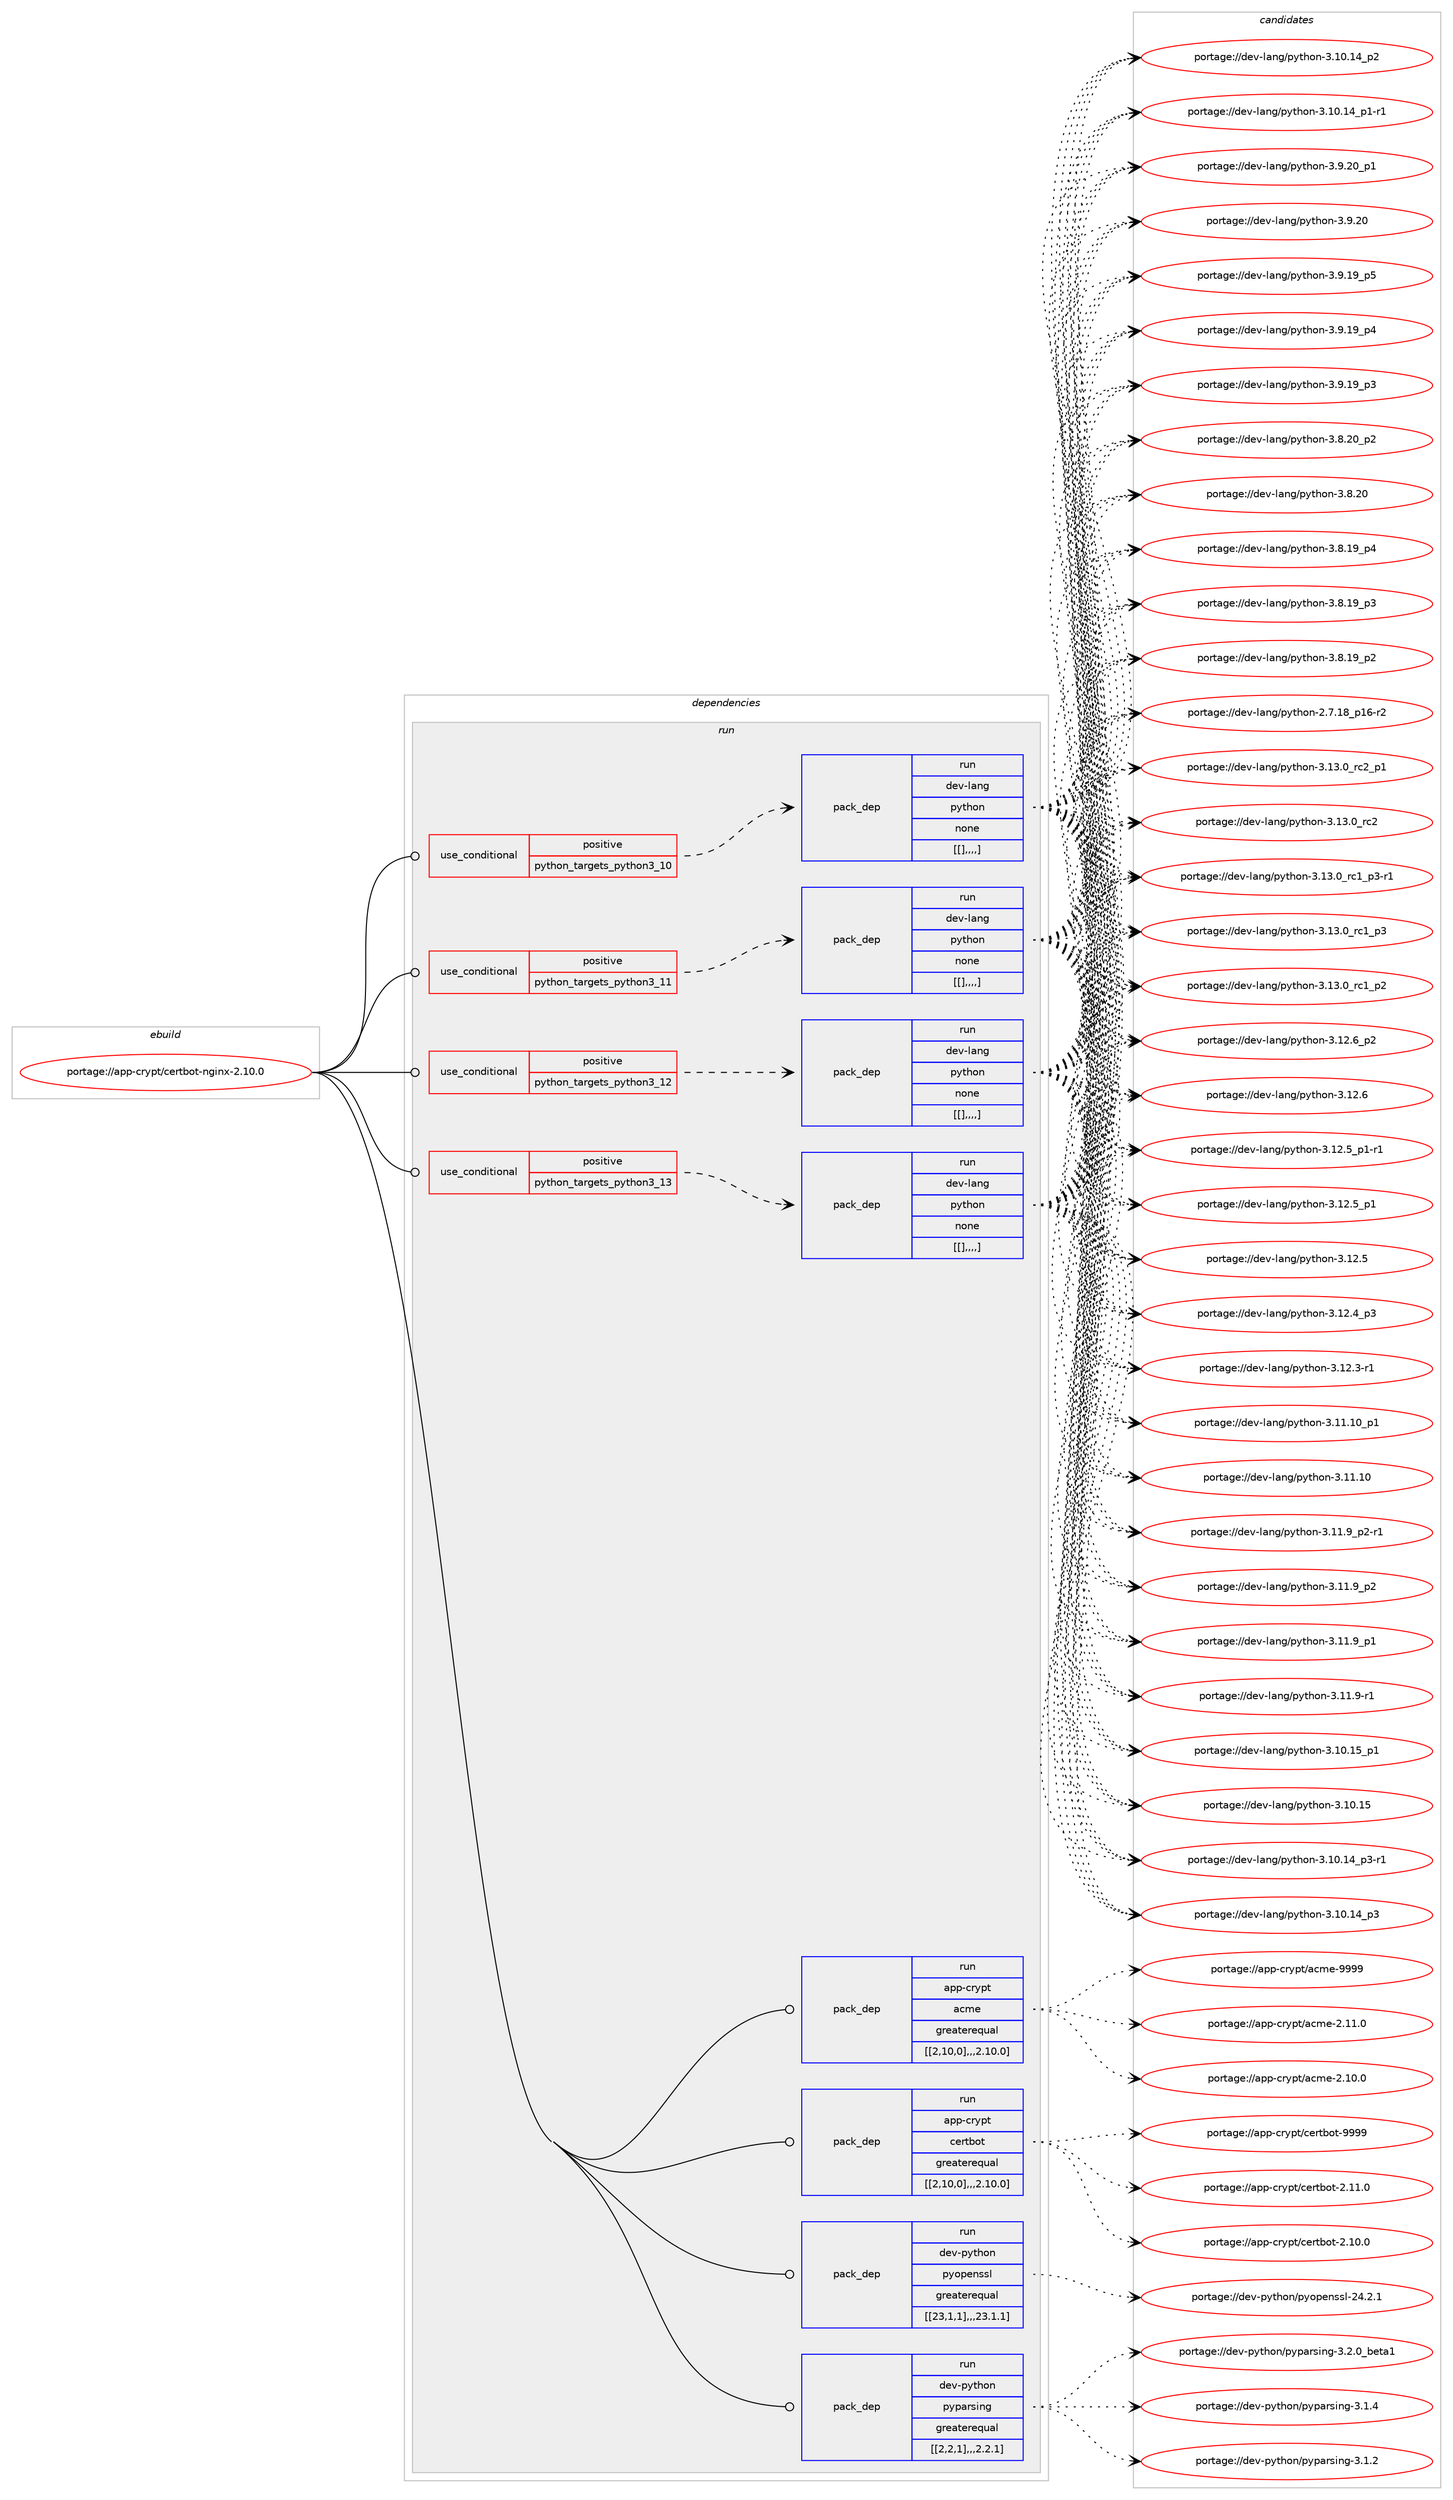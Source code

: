digraph prolog {

# *************
# Graph options
# *************

newrank=true;
concentrate=true;
compound=true;
graph [rankdir=LR,fontname=Helvetica,fontsize=10,ranksep=1.5];#, ranksep=2.5, nodesep=0.2];
edge  [arrowhead=vee];
node  [fontname=Helvetica,fontsize=10];

# **********
# The ebuild
# **********

subgraph cluster_leftcol {
color=gray;
label=<<i>ebuild</i>>;
id [label="portage://app-crypt/certbot-nginx-2.10.0", color=red, width=4, href="../app-crypt/certbot-nginx-2.10.0.svg"];
}

# ****************
# The dependencies
# ****************

subgraph cluster_midcol {
color=gray;
label=<<i>dependencies</i>>;
subgraph cluster_compile {
fillcolor="#eeeeee";
style=filled;
label=<<i>compile</i>>;
}
subgraph cluster_compileandrun {
fillcolor="#eeeeee";
style=filled;
label=<<i>compile and run</i>>;
}
subgraph cluster_run {
fillcolor="#eeeeee";
style=filled;
label=<<i>run</i>>;
subgraph cond3560 {
dependency12965 [label=<<TABLE BORDER="0" CELLBORDER="1" CELLSPACING="0" CELLPADDING="4"><TR><TD ROWSPAN="3" CELLPADDING="10">use_conditional</TD></TR><TR><TD>positive</TD></TR><TR><TD>python_targets_python3_10</TD></TR></TABLE>>, shape=none, color=red];
subgraph pack9336 {
dependency12966 [label=<<TABLE BORDER="0" CELLBORDER="1" CELLSPACING="0" CELLPADDING="4" WIDTH="220"><TR><TD ROWSPAN="6" CELLPADDING="30">pack_dep</TD></TR><TR><TD WIDTH="110">run</TD></TR><TR><TD>dev-lang</TD></TR><TR><TD>python</TD></TR><TR><TD>none</TD></TR><TR><TD>[[],,,,]</TD></TR></TABLE>>, shape=none, color=blue];
}
dependency12965:e -> dependency12966:w [weight=20,style="dashed",arrowhead="vee"];
}
id:e -> dependency12965:w [weight=20,style="solid",arrowhead="odot"];
subgraph cond3561 {
dependency12967 [label=<<TABLE BORDER="0" CELLBORDER="1" CELLSPACING="0" CELLPADDING="4"><TR><TD ROWSPAN="3" CELLPADDING="10">use_conditional</TD></TR><TR><TD>positive</TD></TR><TR><TD>python_targets_python3_11</TD></TR></TABLE>>, shape=none, color=red];
subgraph pack9337 {
dependency12968 [label=<<TABLE BORDER="0" CELLBORDER="1" CELLSPACING="0" CELLPADDING="4" WIDTH="220"><TR><TD ROWSPAN="6" CELLPADDING="30">pack_dep</TD></TR><TR><TD WIDTH="110">run</TD></TR><TR><TD>dev-lang</TD></TR><TR><TD>python</TD></TR><TR><TD>none</TD></TR><TR><TD>[[],,,,]</TD></TR></TABLE>>, shape=none, color=blue];
}
dependency12967:e -> dependency12968:w [weight=20,style="dashed",arrowhead="vee"];
}
id:e -> dependency12967:w [weight=20,style="solid",arrowhead="odot"];
subgraph cond3562 {
dependency12969 [label=<<TABLE BORDER="0" CELLBORDER="1" CELLSPACING="0" CELLPADDING="4"><TR><TD ROWSPAN="3" CELLPADDING="10">use_conditional</TD></TR><TR><TD>positive</TD></TR><TR><TD>python_targets_python3_12</TD></TR></TABLE>>, shape=none, color=red];
subgraph pack9338 {
dependency12970 [label=<<TABLE BORDER="0" CELLBORDER="1" CELLSPACING="0" CELLPADDING="4" WIDTH="220"><TR><TD ROWSPAN="6" CELLPADDING="30">pack_dep</TD></TR><TR><TD WIDTH="110">run</TD></TR><TR><TD>dev-lang</TD></TR><TR><TD>python</TD></TR><TR><TD>none</TD></TR><TR><TD>[[],,,,]</TD></TR></TABLE>>, shape=none, color=blue];
}
dependency12969:e -> dependency12970:w [weight=20,style="dashed",arrowhead="vee"];
}
id:e -> dependency12969:w [weight=20,style="solid",arrowhead="odot"];
subgraph cond3563 {
dependency12971 [label=<<TABLE BORDER="0" CELLBORDER="1" CELLSPACING="0" CELLPADDING="4"><TR><TD ROWSPAN="3" CELLPADDING="10">use_conditional</TD></TR><TR><TD>positive</TD></TR><TR><TD>python_targets_python3_13</TD></TR></TABLE>>, shape=none, color=red];
subgraph pack9339 {
dependency12972 [label=<<TABLE BORDER="0" CELLBORDER="1" CELLSPACING="0" CELLPADDING="4" WIDTH="220"><TR><TD ROWSPAN="6" CELLPADDING="30">pack_dep</TD></TR><TR><TD WIDTH="110">run</TD></TR><TR><TD>dev-lang</TD></TR><TR><TD>python</TD></TR><TR><TD>none</TD></TR><TR><TD>[[],,,,]</TD></TR></TABLE>>, shape=none, color=blue];
}
dependency12971:e -> dependency12972:w [weight=20,style="dashed",arrowhead="vee"];
}
id:e -> dependency12971:w [weight=20,style="solid",arrowhead="odot"];
subgraph pack9340 {
dependency12973 [label=<<TABLE BORDER="0" CELLBORDER="1" CELLSPACING="0" CELLPADDING="4" WIDTH="220"><TR><TD ROWSPAN="6" CELLPADDING="30">pack_dep</TD></TR><TR><TD WIDTH="110">run</TD></TR><TR><TD>app-crypt</TD></TR><TR><TD>acme</TD></TR><TR><TD>greaterequal</TD></TR><TR><TD>[[2,10,0],,,2.10.0]</TD></TR></TABLE>>, shape=none, color=blue];
}
id:e -> dependency12973:w [weight=20,style="solid",arrowhead="odot"];
subgraph pack9341 {
dependency12974 [label=<<TABLE BORDER="0" CELLBORDER="1" CELLSPACING="0" CELLPADDING="4" WIDTH="220"><TR><TD ROWSPAN="6" CELLPADDING="30">pack_dep</TD></TR><TR><TD WIDTH="110">run</TD></TR><TR><TD>app-crypt</TD></TR><TR><TD>certbot</TD></TR><TR><TD>greaterequal</TD></TR><TR><TD>[[2,10,0],,,2.10.0]</TD></TR></TABLE>>, shape=none, color=blue];
}
id:e -> dependency12974:w [weight=20,style="solid",arrowhead="odot"];
subgraph pack9342 {
dependency12975 [label=<<TABLE BORDER="0" CELLBORDER="1" CELLSPACING="0" CELLPADDING="4" WIDTH="220"><TR><TD ROWSPAN="6" CELLPADDING="30">pack_dep</TD></TR><TR><TD WIDTH="110">run</TD></TR><TR><TD>dev-python</TD></TR><TR><TD>pyopenssl</TD></TR><TR><TD>greaterequal</TD></TR><TR><TD>[[23,1,1],,,23.1.1]</TD></TR></TABLE>>, shape=none, color=blue];
}
id:e -> dependency12975:w [weight=20,style="solid",arrowhead="odot"];
subgraph pack9343 {
dependency12976 [label=<<TABLE BORDER="0" CELLBORDER="1" CELLSPACING="0" CELLPADDING="4" WIDTH="220"><TR><TD ROWSPAN="6" CELLPADDING="30">pack_dep</TD></TR><TR><TD WIDTH="110">run</TD></TR><TR><TD>dev-python</TD></TR><TR><TD>pyparsing</TD></TR><TR><TD>greaterequal</TD></TR><TR><TD>[[2,2,1],,,2.2.1]</TD></TR></TABLE>>, shape=none, color=blue];
}
id:e -> dependency12976:w [weight=20,style="solid",arrowhead="odot"];
}
}

# **************
# The candidates
# **************

subgraph cluster_choices {
rank=same;
color=gray;
label=<<i>candidates</i>>;

subgraph choice9336 {
color=black;
nodesep=1;
choice100101118451089711010347112121116104111110455146495146489511499509511249 [label="portage://dev-lang/python-3.13.0_rc2_p1", color=red, width=4,href="../dev-lang/python-3.13.0_rc2_p1.svg"];
choice10010111845108971101034711212111610411111045514649514648951149950 [label="portage://dev-lang/python-3.13.0_rc2", color=red, width=4,href="../dev-lang/python-3.13.0_rc2.svg"];
choice1001011184510897110103471121211161041111104551464951464895114994995112514511449 [label="portage://dev-lang/python-3.13.0_rc1_p3-r1", color=red, width=4,href="../dev-lang/python-3.13.0_rc1_p3-r1.svg"];
choice100101118451089711010347112121116104111110455146495146489511499499511251 [label="portage://dev-lang/python-3.13.0_rc1_p3", color=red, width=4,href="../dev-lang/python-3.13.0_rc1_p3.svg"];
choice100101118451089711010347112121116104111110455146495146489511499499511250 [label="portage://dev-lang/python-3.13.0_rc1_p2", color=red, width=4,href="../dev-lang/python-3.13.0_rc1_p2.svg"];
choice100101118451089711010347112121116104111110455146495046549511250 [label="portage://dev-lang/python-3.12.6_p2", color=red, width=4,href="../dev-lang/python-3.12.6_p2.svg"];
choice10010111845108971101034711212111610411111045514649504654 [label="portage://dev-lang/python-3.12.6", color=red, width=4,href="../dev-lang/python-3.12.6.svg"];
choice1001011184510897110103471121211161041111104551464950465395112494511449 [label="portage://dev-lang/python-3.12.5_p1-r1", color=red, width=4,href="../dev-lang/python-3.12.5_p1-r1.svg"];
choice100101118451089711010347112121116104111110455146495046539511249 [label="portage://dev-lang/python-3.12.5_p1", color=red, width=4,href="../dev-lang/python-3.12.5_p1.svg"];
choice10010111845108971101034711212111610411111045514649504653 [label="portage://dev-lang/python-3.12.5", color=red, width=4,href="../dev-lang/python-3.12.5.svg"];
choice100101118451089711010347112121116104111110455146495046529511251 [label="portage://dev-lang/python-3.12.4_p3", color=red, width=4,href="../dev-lang/python-3.12.4_p3.svg"];
choice100101118451089711010347112121116104111110455146495046514511449 [label="portage://dev-lang/python-3.12.3-r1", color=red, width=4,href="../dev-lang/python-3.12.3-r1.svg"];
choice10010111845108971101034711212111610411111045514649494649489511249 [label="portage://dev-lang/python-3.11.10_p1", color=red, width=4,href="../dev-lang/python-3.11.10_p1.svg"];
choice1001011184510897110103471121211161041111104551464949464948 [label="portage://dev-lang/python-3.11.10", color=red, width=4,href="../dev-lang/python-3.11.10.svg"];
choice1001011184510897110103471121211161041111104551464949465795112504511449 [label="portage://dev-lang/python-3.11.9_p2-r1", color=red, width=4,href="../dev-lang/python-3.11.9_p2-r1.svg"];
choice100101118451089711010347112121116104111110455146494946579511250 [label="portage://dev-lang/python-3.11.9_p2", color=red, width=4,href="../dev-lang/python-3.11.9_p2.svg"];
choice100101118451089711010347112121116104111110455146494946579511249 [label="portage://dev-lang/python-3.11.9_p1", color=red, width=4,href="../dev-lang/python-3.11.9_p1.svg"];
choice100101118451089711010347112121116104111110455146494946574511449 [label="portage://dev-lang/python-3.11.9-r1", color=red, width=4,href="../dev-lang/python-3.11.9-r1.svg"];
choice10010111845108971101034711212111610411111045514649484649539511249 [label="portage://dev-lang/python-3.10.15_p1", color=red, width=4,href="../dev-lang/python-3.10.15_p1.svg"];
choice1001011184510897110103471121211161041111104551464948464953 [label="portage://dev-lang/python-3.10.15", color=red, width=4,href="../dev-lang/python-3.10.15.svg"];
choice100101118451089711010347112121116104111110455146494846495295112514511449 [label="portage://dev-lang/python-3.10.14_p3-r1", color=red, width=4,href="../dev-lang/python-3.10.14_p3-r1.svg"];
choice10010111845108971101034711212111610411111045514649484649529511251 [label="portage://dev-lang/python-3.10.14_p3", color=red, width=4,href="../dev-lang/python-3.10.14_p3.svg"];
choice10010111845108971101034711212111610411111045514649484649529511250 [label="portage://dev-lang/python-3.10.14_p2", color=red, width=4,href="../dev-lang/python-3.10.14_p2.svg"];
choice100101118451089711010347112121116104111110455146494846495295112494511449 [label="portage://dev-lang/python-3.10.14_p1-r1", color=red, width=4,href="../dev-lang/python-3.10.14_p1-r1.svg"];
choice100101118451089711010347112121116104111110455146574650489511249 [label="portage://dev-lang/python-3.9.20_p1", color=red, width=4,href="../dev-lang/python-3.9.20_p1.svg"];
choice10010111845108971101034711212111610411111045514657465048 [label="portage://dev-lang/python-3.9.20", color=red, width=4,href="../dev-lang/python-3.9.20.svg"];
choice100101118451089711010347112121116104111110455146574649579511253 [label="portage://dev-lang/python-3.9.19_p5", color=red, width=4,href="../dev-lang/python-3.9.19_p5.svg"];
choice100101118451089711010347112121116104111110455146574649579511252 [label="portage://dev-lang/python-3.9.19_p4", color=red, width=4,href="../dev-lang/python-3.9.19_p4.svg"];
choice100101118451089711010347112121116104111110455146574649579511251 [label="portage://dev-lang/python-3.9.19_p3", color=red, width=4,href="../dev-lang/python-3.9.19_p3.svg"];
choice100101118451089711010347112121116104111110455146564650489511250 [label="portage://dev-lang/python-3.8.20_p2", color=red, width=4,href="../dev-lang/python-3.8.20_p2.svg"];
choice10010111845108971101034711212111610411111045514656465048 [label="portage://dev-lang/python-3.8.20", color=red, width=4,href="../dev-lang/python-3.8.20.svg"];
choice100101118451089711010347112121116104111110455146564649579511252 [label="portage://dev-lang/python-3.8.19_p4", color=red, width=4,href="../dev-lang/python-3.8.19_p4.svg"];
choice100101118451089711010347112121116104111110455146564649579511251 [label="portage://dev-lang/python-3.8.19_p3", color=red, width=4,href="../dev-lang/python-3.8.19_p3.svg"];
choice100101118451089711010347112121116104111110455146564649579511250 [label="portage://dev-lang/python-3.8.19_p2", color=red, width=4,href="../dev-lang/python-3.8.19_p2.svg"];
choice100101118451089711010347112121116104111110455046554649569511249544511450 [label="portage://dev-lang/python-2.7.18_p16-r2", color=red, width=4,href="../dev-lang/python-2.7.18_p16-r2.svg"];
dependency12966:e -> choice100101118451089711010347112121116104111110455146495146489511499509511249:w [style=dotted,weight="100"];
dependency12966:e -> choice10010111845108971101034711212111610411111045514649514648951149950:w [style=dotted,weight="100"];
dependency12966:e -> choice1001011184510897110103471121211161041111104551464951464895114994995112514511449:w [style=dotted,weight="100"];
dependency12966:e -> choice100101118451089711010347112121116104111110455146495146489511499499511251:w [style=dotted,weight="100"];
dependency12966:e -> choice100101118451089711010347112121116104111110455146495146489511499499511250:w [style=dotted,weight="100"];
dependency12966:e -> choice100101118451089711010347112121116104111110455146495046549511250:w [style=dotted,weight="100"];
dependency12966:e -> choice10010111845108971101034711212111610411111045514649504654:w [style=dotted,weight="100"];
dependency12966:e -> choice1001011184510897110103471121211161041111104551464950465395112494511449:w [style=dotted,weight="100"];
dependency12966:e -> choice100101118451089711010347112121116104111110455146495046539511249:w [style=dotted,weight="100"];
dependency12966:e -> choice10010111845108971101034711212111610411111045514649504653:w [style=dotted,weight="100"];
dependency12966:e -> choice100101118451089711010347112121116104111110455146495046529511251:w [style=dotted,weight="100"];
dependency12966:e -> choice100101118451089711010347112121116104111110455146495046514511449:w [style=dotted,weight="100"];
dependency12966:e -> choice10010111845108971101034711212111610411111045514649494649489511249:w [style=dotted,weight="100"];
dependency12966:e -> choice1001011184510897110103471121211161041111104551464949464948:w [style=dotted,weight="100"];
dependency12966:e -> choice1001011184510897110103471121211161041111104551464949465795112504511449:w [style=dotted,weight="100"];
dependency12966:e -> choice100101118451089711010347112121116104111110455146494946579511250:w [style=dotted,weight="100"];
dependency12966:e -> choice100101118451089711010347112121116104111110455146494946579511249:w [style=dotted,weight="100"];
dependency12966:e -> choice100101118451089711010347112121116104111110455146494946574511449:w [style=dotted,weight="100"];
dependency12966:e -> choice10010111845108971101034711212111610411111045514649484649539511249:w [style=dotted,weight="100"];
dependency12966:e -> choice1001011184510897110103471121211161041111104551464948464953:w [style=dotted,weight="100"];
dependency12966:e -> choice100101118451089711010347112121116104111110455146494846495295112514511449:w [style=dotted,weight="100"];
dependency12966:e -> choice10010111845108971101034711212111610411111045514649484649529511251:w [style=dotted,weight="100"];
dependency12966:e -> choice10010111845108971101034711212111610411111045514649484649529511250:w [style=dotted,weight="100"];
dependency12966:e -> choice100101118451089711010347112121116104111110455146494846495295112494511449:w [style=dotted,weight="100"];
dependency12966:e -> choice100101118451089711010347112121116104111110455146574650489511249:w [style=dotted,weight="100"];
dependency12966:e -> choice10010111845108971101034711212111610411111045514657465048:w [style=dotted,weight="100"];
dependency12966:e -> choice100101118451089711010347112121116104111110455146574649579511253:w [style=dotted,weight="100"];
dependency12966:e -> choice100101118451089711010347112121116104111110455146574649579511252:w [style=dotted,weight="100"];
dependency12966:e -> choice100101118451089711010347112121116104111110455146574649579511251:w [style=dotted,weight="100"];
dependency12966:e -> choice100101118451089711010347112121116104111110455146564650489511250:w [style=dotted,weight="100"];
dependency12966:e -> choice10010111845108971101034711212111610411111045514656465048:w [style=dotted,weight="100"];
dependency12966:e -> choice100101118451089711010347112121116104111110455146564649579511252:w [style=dotted,weight="100"];
dependency12966:e -> choice100101118451089711010347112121116104111110455146564649579511251:w [style=dotted,weight="100"];
dependency12966:e -> choice100101118451089711010347112121116104111110455146564649579511250:w [style=dotted,weight="100"];
dependency12966:e -> choice100101118451089711010347112121116104111110455046554649569511249544511450:w [style=dotted,weight="100"];
}
subgraph choice9337 {
color=black;
nodesep=1;
choice100101118451089711010347112121116104111110455146495146489511499509511249 [label="portage://dev-lang/python-3.13.0_rc2_p1", color=red, width=4,href="../dev-lang/python-3.13.0_rc2_p1.svg"];
choice10010111845108971101034711212111610411111045514649514648951149950 [label="portage://dev-lang/python-3.13.0_rc2", color=red, width=4,href="../dev-lang/python-3.13.0_rc2.svg"];
choice1001011184510897110103471121211161041111104551464951464895114994995112514511449 [label="portage://dev-lang/python-3.13.0_rc1_p3-r1", color=red, width=4,href="../dev-lang/python-3.13.0_rc1_p3-r1.svg"];
choice100101118451089711010347112121116104111110455146495146489511499499511251 [label="portage://dev-lang/python-3.13.0_rc1_p3", color=red, width=4,href="../dev-lang/python-3.13.0_rc1_p3.svg"];
choice100101118451089711010347112121116104111110455146495146489511499499511250 [label="portage://dev-lang/python-3.13.0_rc1_p2", color=red, width=4,href="../dev-lang/python-3.13.0_rc1_p2.svg"];
choice100101118451089711010347112121116104111110455146495046549511250 [label="portage://dev-lang/python-3.12.6_p2", color=red, width=4,href="../dev-lang/python-3.12.6_p2.svg"];
choice10010111845108971101034711212111610411111045514649504654 [label="portage://dev-lang/python-3.12.6", color=red, width=4,href="../dev-lang/python-3.12.6.svg"];
choice1001011184510897110103471121211161041111104551464950465395112494511449 [label="portage://dev-lang/python-3.12.5_p1-r1", color=red, width=4,href="../dev-lang/python-3.12.5_p1-r1.svg"];
choice100101118451089711010347112121116104111110455146495046539511249 [label="portage://dev-lang/python-3.12.5_p1", color=red, width=4,href="../dev-lang/python-3.12.5_p1.svg"];
choice10010111845108971101034711212111610411111045514649504653 [label="portage://dev-lang/python-3.12.5", color=red, width=4,href="../dev-lang/python-3.12.5.svg"];
choice100101118451089711010347112121116104111110455146495046529511251 [label="portage://dev-lang/python-3.12.4_p3", color=red, width=4,href="../dev-lang/python-3.12.4_p3.svg"];
choice100101118451089711010347112121116104111110455146495046514511449 [label="portage://dev-lang/python-3.12.3-r1", color=red, width=4,href="../dev-lang/python-3.12.3-r1.svg"];
choice10010111845108971101034711212111610411111045514649494649489511249 [label="portage://dev-lang/python-3.11.10_p1", color=red, width=4,href="../dev-lang/python-3.11.10_p1.svg"];
choice1001011184510897110103471121211161041111104551464949464948 [label="portage://dev-lang/python-3.11.10", color=red, width=4,href="../dev-lang/python-3.11.10.svg"];
choice1001011184510897110103471121211161041111104551464949465795112504511449 [label="portage://dev-lang/python-3.11.9_p2-r1", color=red, width=4,href="../dev-lang/python-3.11.9_p2-r1.svg"];
choice100101118451089711010347112121116104111110455146494946579511250 [label="portage://dev-lang/python-3.11.9_p2", color=red, width=4,href="../dev-lang/python-3.11.9_p2.svg"];
choice100101118451089711010347112121116104111110455146494946579511249 [label="portage://dev-lang/python-3.11.9_p1", color=red, width=4,href="../dev-lang/python-3.11.9_p1.svg"];
choice100101118451089711010347112121116104111110455146494946574511449 [label="portage://dev-lang/python-3.11.9-r1", color=red, width=4,href="../dev-lang/python-3.11.9-r1.svg"];
choice10010111845108971101034711212111610411111045514649484649539511249 [label="portage://dev-lang/python-3.10.15_p1", color=red, width=4,href="../dev-lang/python-3.10.15_p1.svg"];
choice1001011184510897110103471121211161041111104551464948464953 [label="portage://dev-lang/python-3.10.15", color=red, width=4,href="../dev-lang/python-3.10.15.svg"];
choice100101118451089711010347112121116104111110455146494846495295112514511449 [label="portage://dev-lang/python-3.10.14_p3-r1", color=red, width=4,href="../dev-lang/python-3.10.14_p3-r1.svg"];
choice10010111845108971101034711212111610411111045514649484649529511251 [label="portage://dev-lang/python-3.10.14_p3", color=red, width=4,href="../dev-lang/python-3.10.14_p3.svg"];
choice10010111845108971101034711212111610411111045514649484649529511250 [label="portage://dev-lang/python-3.10.14_p2", color=red, width=4,href="../dev-lang/python-3.10.14_p2.svg"];
choice100101118451089711010347112121116104111110455146494846495295112494511449 [label="portage://dev-lang/python-3.10.14_p1-r1", color=red, width=4,href="../dev-lang/python-3.10.14_p1-r1.svg"];
choice100101118451089711010347112121116104111110455146574650489511249 [label="portage://dev-lang/python-3.9.20_p1", color=red, width=4,href="../dev-lang/python-3.9.20_p1.svg"];
choice10010111845108971101034711212111610411111045514657465048 [label="portage://dev-lang/python-3.9.20", color=red, width=4,href="../dev-lang/python-3.9.20.svg"];
choice100101118451089711010347112121116104111110455146574649579511253 [label="portage://dev-lang/python-3.9.19_p5", color=red, width=4,href="../dev-lang/python-3.9.19_p5.svg"];
choice100101118451089711010347112121116104111110455146574649579511252 [label="portage://dev-lang/python-3.9.19_p4", color=red, width=4,href="../dev-lang/python-3.9.19_p4.svg"];
choice100101118451089711010347112121116104111110455146574649579511251 [label="portage://dev-lang/python-3.9.19_p3", color=red, width=4,href="../dev-lang/python-3.9.19_p3.svg"];
choice100101118451089711010347112121116104111110455146564650489511250 [label="portage://dev-lang/python-3.8.20_p2", color=red, width=4,href="../dev-lang/python-3.8.20_p2.svg"];
choice10010111845108971101034711212111610411111045514656465048 [label="portage://dev-lang/python-3.8.20", color=red, width=4,href="../dev-lang/python-3.8.20.svg"];
choice100101118451089711010347112121116104111110455146564649579511252 [label="portage://dev-lang/python-3.8.19_p4", color=red, width=4,href="../dev-lang/python-3.8.19_p4.svg"];
choice100101118451089711010347112121116104111110455146564649579511251 [label="portage://dev-lang/python-3.8.19_p3", color=red, width=4,href="../dev-lang/python-3.8.19_p3.svg"];
choice100101118451089711010347112121116104111110455146564649579511250 [label="portage://dev-lang/python-3.8.19_p2", color=red, width=4,href="../dev-lang/python-3.8.19_p2.svg"];
choice100101118451089711010347112121116104111110455046554649569511249544511450 [label="portage://dev-lang/python-2.7.18_p16-r2", color=red, width=4,href="../dev-lang/python-2.7.18_p16-r2.svg"];
dependency12968:e -> choice100101118451089711010347112121116104111110455146495146489511499509511249:w [style=dotted,weight="100"];
dependency12968:e -> choice10010111845108971101034711212111610411111045514649514648951149950:w [style=dotted,weight="100"];
dependency12968:e -> choice1001011184510897110103471121211161041111104551464951464895114994995112514511449:w [style=dotted,weight="100"];
dependency12968:e -> choice100101118451089711010347112121116104111110455146495146489511499499511251:w [style=dotted,weight="100"];
dependency12968:e -> choice100101118451089711010347112121116104111110455146495146489511499499511250:w [style=dotted,weight="100"];
dependency12968:e -> choice100101118451089711010347112121116104111110455146495046549511250:w [style=dotted,weight="100"];
dependency12968:e -> choice10010111845108971101034711212111610411111045514649504654:w [style=dotted,weight="100"];
dependency12968:e -> choice1001011184510897110103471121211161041111104551464950465395112494511449:w [style=dotted,weight="100"];
dependency12968:e -> choice100101118451089711010347112121116104111110455146495046539511249:w [style=dotted,weight="100"];
dependency12968:e -> choice10010111845108971101034711212111610411111045514649504653:w [style=dotted,weight="100"];
dependency12968:e -> choice100101118451089711010347112121116104111110455146495046529511251:w [style=dotted,weight="100"];
dependency12968:e -> choice100101118451089711010347112121116104111110455146495046514511449:w [style=dotted,weight="100"];
dependency12968:e -> choice10010111845108971101034711212111610411111045514649494649489511249:w [style=dotted,weight="100"];
dependency12968:e -> choice1001011184510897110103471121211161041111104551464949464948:w [style=dotted,weight="100"];
dependency12968:e -> choice1001011184510897110103471121211161041111104551464949465795112504511449:w [style=dotted,weight="100"];
dependency12968:e -> choice100101118451089711010347112121116104111110455146494946579511250:w [style=dotted,weight="100"];
dependency12968:e -> choice100101118451089711010347112121116104111110455146494946579511249:w [style=dotted,weight="100"];
dependency12968:e -> choice100101118451089711010347112121116104111110455146494946574511449:w [style=dotted,weight="100"];
dependency12968:e -> choice10010111845108971101034711212111610411111045514649484649539511249:w [style=dotted,weight="100"];
dependency12968:e -> choice1001011184510897110103471121211161041111104551464948464953:w [style=dotted,weight="100"];
dependency12968:e -> choice100101118451089711010347112121116104111110455146494846495295112514511449:w [style=dotted,weight="100"];
dependency12968:e -> choice10010111845108971101034711212111610411111045514649484649529511251:w [style=dotted,weight="100"];
dependency12968:e -> choice10010111845108971101034711212111610411111045514649484649529511250:w [style=dotted,weight="100"];
dependency12968:e -> choice100101118451089711010347112121116104111110455146494846495295112494511449:w [style=dotted,weight="100"];
dependency12968:e -> choice100101118451089711010347112121116104111110455146574650489511249:w [style=dotted,weight="100"];
dependency12968:e -> choice10010111845108971101034711212111610411111045514657465048:w [style=dotted,weight="100"];
dependency12968:e -> choice100101118451089711010347112121116104111110455146574649579511253:w [style=dotted,weight="100"];
dependency12968:e -> choice100101118451089711010347112121116104111110455146574649579511252:w [style=dotted,weight="100"];
dependency12968:e -> choice100101118451089711010347112121116104111110455146574649579511251:w [style=dotted,weight="100"];
dependency12968:e -> choice100101118451089711010347112121116104111110455146564650489511250:w [style=dotted,weight="100"];
dependency12968:e -> choice10010111845108971101034711212111610411111045514656465048:w [style=dotted,weight="100"];
dependency12968:e -> choice100101118451089711010347112121116104111110455146564649579511252:w [style=dotted,weight="100"];
dependency12968:e -> choice100101118451089711010347112121116104111110455146564649579511251:w [style=dotted,weight="100"];
dependency12968:e -> choice100101118451089711010347112121116104111110455146564649579511250:w [style=dotted,weight="100"];
dependency12968:e -> choice100101118451089711010347112121116104111110455046554649569511249544511450:w [style=dotted,weight="100"];
}
subgraph choice9338 {
color=black;
nodesep=1;
choice100101118451089711010347112121116104111110455146495146489511499509511249 [label="portage://dev-lang/python-3.13.0_rc2_p1", color=red, width=4,href="../dev-lang/python-3.13.0_rc2_p1.svg"];
choice10010111845108971101034711212111610411111045514649514648951149950 [label="portage://dev-lang/python-3.13.0_rc2", color=red, width=4,href="../dev-lang/python-3.13.0_rc2.svg"];
choice1001011184510897110103471121211161041111104551464951464895114994995112514511449 [label="portage://dev-lang/python-3.13.0_rc1_p3-r1", color=red, width=4,href="../dev-lang/python-3.13.0_rc1_p3-r1.svg"];
choice100101118451089711010347112121116104111110455146495146489511499499511251 [label="portage://dev-lang/python-3.13.0_rc1_p3", color=red, width=4,href="../dev-lang/python-3.13.0_rc1_p3.svg"];
choice100101118451089711010347112121116104111110455146495146489511499499511250 [label="portage://dev-lang/python-3.13.0_rc1_p2", color=red, width=4,href="../dev-lang/python-3.13.0_rc1_p2.svg"];
choice100101118451089711010347112121116104111110455146495046549511250 [label="portage://dev-lang/python-3.12.6_p2", color=red, width=4,href="../dev-lang/python-3.12.6_p2.svg"];
choice10010111845108971101034711212111610411111045514649504654 [label="portage://dev-lang/python-3.12.6", color=red, width=4,href="../dev-lang/python-3.12.6.svg"];
choice1001011184510897110103471121211161041111104551464950465395112494511449 [label="portage://dev-lang/python-3.12.5_p1-r1", color=red, width=4,href="../dev-lang/python-3.12.5_p1-r1.svg"];
choice100101118451089711010347112121116104111110455146495046539511249 [label="portage://dev-lang/python-3.12.5_p1", color=red, width=4,href="../dev-lang/python-3.12.5_p1.svg"];
choice10010111845108971101034711212111610411111045514649504653 [label="portage://dev-lang/python-3.12.5", color=red, width=4,href="../dev-lang/python-3.12.5.svg"];
choice100101118451089711010347112121116104111110455146495046529511251 [label="portage://dev-lang/python-3.12.4_p3", color=red, width=4,href="../dev-lang/python-3.12.4_p3.svg"];
choice100101118451089711010347112121116104111110455146495046514511449 [label="portage://dev-lang/python-3.12.3-r1", color=red, width=4,href="../dev-lang/python-3.12.3-r1.svg"];
choice10010111845108971101034711212111610411111045514649494649489511249 [label="portage://dev-lang/python-3.11.10_p1", color=red, width=4,href="../dev-lang/python-3.11.10_p1.svg"];
choice1001011184510897110103471121211161041111104551464949464948 [label="portage://dev-lang/python-3.11.10", color=red, width=4,href="../dev-lang/python-3.11.10.svg"];
choice1001011184510897110103471121211161041111104551464949465795112504511449 [label="portage://dev-lang/python-3.11.9_p2-r1", color=red, width=4,href="../dev-lang/python-3.11.9_p2-r1.svg"];
choice100101118451089711010347112121116104111110455146494946579511250 [label="portage://dev-lang/python-3.11.9_p2", color=red, width=4,href="../dev-lang/python-3.11.9_p2.svg"];
choice100101118451089711010347112121116104111110455146494946579511249 [label="portage://dev-lang/python-3.11.9_p1", color=red, width=4,href="../dev-lang/python-3.11.9_p1.svg"];
choice100101118451089711010347112121116104111110455146494946574511449 [label="portage://dev-lang/python-3.11.9-r1", color=red, width=4,href="../dev-lang/python-3.11.9-r1.svg"];
choice10010111845108971101034711212111610411111045514649484649539511249 [label="portage://dev-lang/python-3.10.15_p1", color=red, width=4,href="../dev-lang/python-3.10.15_p1.svg"];
choice1001011184510897110103471121211161041111104551464948464953 [label="portage://dev-lang/python-3.10.15", color=red, width=4,href="../dev-lang/python-3.10.15.svg"];
choice100101118451089711010347112121116104111110455146494846495295112514511449 [label="portage://dev-lang/python-3.10.14_p3-r1", color=red, width=4,href="../dev-lang/python-3.10.14_p3-r1.svg"];
choice10010111845108971101034711212111610411111045514649484649529511251 [label="portage://dev-lang/python-3.10.14_p3", color=red, width=4,href="../dev-lang/python-3.10.14_p3.svg"];
choice10010111845108971101034711212111610411111045514649484649529511250 [label="portage://dev-lang/python-3.10.14_p2", color=red, width=4,href="../dev-lang/python-3.10.14_p2.svg"];
choice100101118451089711010347112121116104111110455146494846495295112494511449 [label="portage://dev-lang/python-3.10.14_p1-r1", color=red, width=4,href="../dev-lang/python-3.10.14_p1-r1.svg"];
choice100101118451089711010347112121116104111110455146574650489511249 [label="portage://dev-lang/python-3.9.20_p1", color=red, width=4,href="../dev-lang/python-3.9.20_p1.svg"];
choice10010111845108971101034711212111610411111045514657465048 [label="portage://dev-lang/python-3.9.20", color=red, width=4,href="../dev-lang/python-3.9.20.svg"];
choice100101118451089711010347112121116104111110455146574649579511253 [label="portage://dev-lang/python-3.9.19_p5", color=red, width=4,href="../dev-lang/python-3.9.19_p5.svg"];
choice100101118451089711010347112121116104111110455146574649579511252 [label="portage://dev-lang/python-3.9.19_p4", color=red, width=4,href="../dev-lang/python-3.9.19_p4.svg"];
choice100101118451089711010347112121116104111110455146574649579511251 [label="portage://dev-lang/python-3.9.19_p3", color=red, width=4,href="../dev-lang/python-3.9.19_p3.svg"];
choice100101118451089711010347112121116104111110455146564650489511250 [label="portage://dev-lang/python-3.8.20_p2", color=red, width=4,href="../dev-lang/python-3.8.20_p2.svg"];
choice10010111845108971101034711212111610411111045514656465048 [label="portage://dev-lang/python-3.8.20", color=red, width=4,href="../dev-lang/python-3.8.20.svg"];
choice100101118451089711010347112121116104111110455146564649579511252 [label="portage://dev-lang/python-3.8.19_p4", color=red, width=4,href="../dev-lang/python-3.8.19_p4.svg"];
choice100101118451089711010347112121116104111110455146564649579511251 [label="portage://dev-lang/python-3.8.19_p3", color=red, width=4,href="../dev-lang/python-3.8.19_p3.svg"];
choice100101118451089711010347112121116104111110455146564649579511250 [label="portage://dev-lang/python-3.8.19_p2", color=red, width=4,href="../dev-lang/python-3.8.19_p2.svg"];
choice100101118451089711010347112121116104111110455046554649569511249544511450 [label="portage://dev-lang/python-2.7.18_p16-r2", color=red, width=4,href="../dev-lang/python-2.7.18_p16-r2.svg"];
dependency12970:e -> choice100101118451089711010347112121116104111110455146495146489511499509511249:w [style=dotted,weight="100"];
dependency12970:e -> choice10010111845108971101034711212111610411111045514649514648951149950:w [style=dotted,weight="100"];
dependency12970:e -> choice1001011184510897110103471121211161041111104551464951464895114994995112514511449:w [style=dotted,weight="100"];
dependency12970:e -> choice100101118451089711010347112121116104111110455146495146489511499499511251:w [style=dotted,weight="100"];
dependency12970:e -> choice100101118451089711010347112121116104111110455146495146489511499499511250:w [style=dotted,weight="100"];
dependency12970:e -> choice100101118451089711010347112121116104111110455146495046549511250:w [style=dotted,weight="100"];
dependency12970:e -> choice10010111845108971101034711212111610411111045514649504654:w [style=dotted,weight="100"];
dependency12970:e -> choice1001011184510897110103471121211161041111104551464950465395112494511449:w [style=dotted,weight="100"];
dependency12970:e -> choice100101118451089711010347112121116104111110455146495046539511249:w [style=dotted,weight="100"];
dependency12970:e -> choice10010111845108971101034711212111610411111045514649504653:w [style=dotted,weight="100"];
dependency12970:e -> choice100101118451089711010347112121116104111110455146495046529511251:w [style=dotted,weight="100"];
dependency12970:e -> choice100101118451089711010347112121116104111110455146495046514511449:w [style=dotted,weight="100"];
dependency12970:e -> choice10010111845108971101034711212111610411111045514649494649489511249:w [style=dotted,weight="100"];
dependency12970:e -> choice1001011184510897110103471121211161041111104551464949464948:w [style=dotted,weight="100"];
dependency12970:e -> choice1001011184510897110103471121211161041111104551464949465795112504511449:w [style=dotted,weight="100"];
dependency12970:e -> choice100101118451089711010347112121116104111110455146494946579511250:w [style=dotted,weight="100"];
dependency12970:e -> choice100101118451089711010347112121116104111110455146494946579511249:w [style=dotted,weight="100"];
dependency12970:e -> choice100101118451089711010347112121116104111110455146494946574511449:w [style=dotted,weight="100"];
dependency12970:e -> choice10010111845108971101034711212111610411111045514649484649539511249:w [style=dotted,weight="100"];
dependency12970:e -> choice1001011184510897110103471121211161041111104551464948464953:w [style=dotted,weight="100"];
dependency12970:e -> choice100101118451089711010347112121116104111110455146494846495295112514511449:w [style=dotted,weight="100"];
dependency12970:e -> choice10010111845108971101034711212111610411111045514649484649529511251:w [style=dotted,weight="100"];
dependency12970:e -> choice10010111845108971101034711212111610411111045514649484649529511250:w [style=dotted,weight="100"];
dependency12970:e -> choice100101118451089711010347112121116104111110455146494846495295112494511449:w [style=dotted,weight="100"];
dependency12970:e -> choice100101118451089711010347112121116104111110455146574650489511249:w [style=dotted,weight="100"];
dependency12970:e -> choice10010111845108971101034711212111610411111045514657465048:w [style=dotted,weight="100"];
dependency12970:e -> choice100101118451089711010347112121116104111110455146574649579511253:w [style=dotted,weight="100"];
dependency12970:e -> choice100101118451089711010347112121116104111110455146574649579511252:w [style=dotted,weight="100"];
dependency12970:e -> choice100101118451089711010347112121116104111110455146574649579511251:w [style=dotted,weight="100"];
dependency12970:e -> choice100101118451089711010347112121116104111110455146564650489511250:w [style=dotted,weight="100"];
dependency12970:e -> choice10010111845108971101034711212111610411111045514656465048:w [style=dotted,weight="100"];
dependency12970:e -> choice100101118451089711010347112121116104111110455146564649579511252:w [style=dotted,weight="100"];
dependency12970:e -> choice100101118451089711010347112121116104111110455146564649579511251:w [style=dotted,weight="100"];
dependency12970:e -> choice100101118451089711010347112121116104111110455146564649579511250:w [style=dotted,weight="100"];
dependency12970:e -> choice100101118451089711010347112121116104111110455046554649569511249544511450:w [style=dotted,weight="100"];
}
subgraph choice9339 {
color=black;
nodesep=1;
choice100101118451089711010347112121116104111110455146495146489511499509511249 [label="portage://dev-lang/python-3.13.0_rc2_p1", color=red, width=4,href="../dev-lang/python-3.13.0_rc2_p1.svg"];
choice10010111845108971101034711212111610411111045514649514648951149950 [label="portage://dev-lang/python-3.13.0_rc2", color=red, width=4,href="../dev-lang/python-3.13.0_rc2.svg"];
choice1001011184510897110103471121211161041111104551464951464895114994995112514511449 [label="portage://dev-lang/python-3.13.0_rc1_p3-r1", color=red, width=4,href="../dev-lang/python-3.13.0_rc1_p3-r1.svg"];
choice100101118451089711010347112121116104111110455146495146489511499499511251 [label="portage://dev-lang/python-3.13.0_rc1_p3", color=red, width=4,href="../dev-lang/python-3.13.0_rc1_p3.svg"];
choice100101118451089711010347112121116104111110455146495146489511499499511250 [label="portage://dev-lang/python-3.13.0_rc1_p2", color=red, width=4,href="../dev-lang/python-3.13.0_rc1_p2.svg"];
choice100101118451089711010347112121116104111110455146495046549511250 [label="portage://dev-lang/python-3.12.6_p2", color=red, width=4,href="../dev-lang/python-3.12.6_p2.svg"];
choice10010111845108971101034711212111610411111045514649504654 [label="portage://dev-lang/python-3.12.6", color=red, width=4,href="../dev-lang/python-3.12.6.svg"];
choice1001011184510897110103471121211161041111104551464950465395112494511449 [label="portage://dev-lang/python-3.12.5_p1-r1", color=red, width=4,href="../dev-lang/python-3.12.5_p1-r1.svg"];
choice100101118451089711010347112121116104111110455146495046539511249 [label="portage://dev-lang/python-3.12.5_p1", color=red, width=4,href="../dev-lang/python-3.12.5_p1.svg"];
choice10010111845108971101034711212111610411111045514649504653 [label="portage://dev-lang/python-3.12.5", color=red, width=4,href="../dev-lang/python-3.12.5.svg"];
choice100101118451089711010347112121116104111110455146495046529511251 [label="portage://dev-lang/python-3.12.4_p3", color=red, width=4,href="../dev-lang/python-3.12.4_p3.svg"];
choice100101118451089711010347112121116104111110455146495046514511449 [label="portage://dev-lang/python-3.12.3-r1", color=red, width=4,href="../dev-lang/python-3.12.3-r1.svg"];
choice10010111845108971101034711212111610411111045514649494649489511249 [label="portage://dev-lang/python-3.11.10_p1", color=red, width=4,href="../dev-lang/python-3.11.10_p1.svg"];
choice1001011184510897110103471121211161041111104551464949464948 [label="portage://dev-lang/python-3.11.10", color=red, width=4,href="../dev-lang/python-3.11.10.svg"];
choice1001011184510897110103471121211161041111104551464949465795112504511449 [label="portage://dev-lang/python-3.11.9_p2-r1", color=red, width=4,href="../dev-lang/python-3.11.9_p2-r1.svg"];
choice100101118451089711010347112121116104111110455146494946579511250 [label="portage://dev-lang/python-3.11.9_p2", color=red, width=4,href="../dev-lang/python-3.11.9_p2.svg"];
choice100101118451089711010347112121116104111110455146494946579511249 [label="portage://dev-lang/python-3.11.9_p1", color=red, width=4,href="../dev-lang/python-3.11.9_p1.svg"];
choice100101118451089711010347112121116104111110455146494946574511449 [label="portage://dev-lang/python-3.11.9-r1", color=red, width=4,href="../dev-lang/python-3.11.9-r1.svg"];
choice10010111845108971101034711212111610411111045514649484649539511249 [label="portage://dev-lang/python-3.10.15_p1", color=red, width=4,href="../dev-lang/python-3.10.15_p1.svg"];
choice1001011184510897110103471121211161041111104551464948464953 [label="portage://dev-lang/python-3.10.15", color=red, width=4,href="../dev-lang/python-3.10.15.svg"];
choice100101118451089711010347112121116104111110455146494846495295112514511449 [label="portage://dev-lang/python-3.10.14_p3-r1", color=red, width=4,href="../dev-lang/python-3.10.14_p3-r1.svg"];
choice10010111845108971101034711212111610411111045514649484649529511251 [label="portage://dev-lang/python-3.10.14_p3", color=red, width=4,href="../dev-lang/python-3.10.14_p3.svg"];
choice10010111845108971101034711212111610411111045514649484649529511250 [label="portage://dev-lang/python-3.10.14_p2", color=red, width=4,href="../dev-lang/python-3.10.14_p2.svg"];
choice100101118451089711010347112121116104111110455146494846495295112494511449 [label="portage://dev-lang/python-3.10.14_p1-r1", color=red, width=4,href="../dev-lang/python-3.10.14_p1-r1.svg"];
choice100101118451089711010347112121116104111110455146574650489511249 [label="portage://dev-lang/python-3.9.20_p1", color=red, width=4,href="../dev-lang/python-3.9.20_p1.svg"];
choice10010111845108971101034711212111610411111045514657465048 [label="portage://dev-lang/python-3.9.20", color=red, width=4,href="../dev-lang/python-3.9.20.svg"];
choice100101118451089711010347112121116104111110455146574649579511253 [label="portage://dev-lang/python-3.9.19_p5", color=red, width=4,href="../dev-lang/python-3.9.19_p5.svg"];
choice100101118451089711010347112121116104111110455146574649579511252 [label="portage://dev-lang/python-3.9.19_p4", color=red, width=4,href="../dev-lang/python-3.9.19_p4.svg"];
choice100101118451089711010347112121116104111110455146574649579511251 [label="portage://dev-lang/python-3.9.19_p3", color=red, width=4,href="../dev-lang/python-3.9.19_p3.svg"];
choice100101118451089711010347112121116104111110455146564650489511250 [label="portage://dev-lang/python-3.8.20_p2", color=red, width=4,href="../dev-lang/python-3.8.20_p2.svg"];
choice10010111845108971101034711212111610411111045514656465048 [label="portage://dev-lang/python-3.8.20", color=red, width=4,href="../dev-lang/python-3.8.20.svg"];
choice100101118451089711010347112121116104111110455146564649579511252 [label="portage://dev-lang/python-3.8.19_p4", color=red, width=4,href="../dev-lang/python-3.8.19_p4.svg"];
choice100101118451089711010347112121116104111110455146564649579511251 [label="portage://dev-lang/python-3.8.19_p3", color=red, width=4,href="../dev-lang/python-3.8.19_p3.svg"];
choice100101118451089711010347112121116104111110455146564649579511250 [label="portage://dev-lang/python-3.8.19_p2", color=red, width=4,href="../dev-lang/python-3.8.19_p2.svg"];
choice100101118451089711010347112121116104111110455046554649569511249544511450 [label="portage://dev-lang/python-2.7.18_p16-r2", color=red, width=4,href="../dev-lang/python-2.7.18_p16-r2.svg"];
dependency12972:e -> choice100101118451089711010347112121116104111110455146495146489511499509511249:w [style=dotted,weight="100"];
dependency12972:e -> choice10010111845108971101034711212111610411111045514649514648951149950:w [style=dotted,weight="100"];
dependency12972:e -> choice1001011184510897110103471121211161041111104551464951464895114994995112514511449:w [style=dotted,weight="100"];
dependency12972:e -> choice100101118451089711010347112121116104111110455146495146489511499499511251:w [style=dotted,weight="100"];
dependency12972:e -> choice100101118451089711010347112121116104111110455146495146489511499499511250:w [style=dotted,weight="100"];
dependency12972:e -> choice100101118451089711010347112121116104111110455146495046549511250:w [style=dotted,weight="100"];
dependency12972:e -> choice10010111845108971101034711212111610411111045514649504654:w [style=dotted,weight="100"];
dependency12972:e -> choice1001011184510897110103471121211161041111104551464950465395112494511449:w [style=dotted,weight="100"];
dependency12972:e -> choice100101118451089711010347112121116104111110455146495046539511249:w [style=dotted,weight="100"];
dependency12972:e -> choice10010111845108971101034711212111610411111045514649504653:w [style=dotted,weight="100"];
dependency12972:e -> choice100101118451089711010347112121116104111110455146495046529511251:w [style=dotted,weight="100"];
dependency12972:e -> choice100101118451089711010347112121116104111110455146495046514511449:w [style=dotted,weight="100"];
dependency12972:e -> choice10010111845108971101034711212111610411111045514649494649489511249:w [style=dotted,weight="100"];
dependency12972:e -> choice1001011184510897110103471121211161041111104551464949464948:w [style=dotted,weight="100"];
dependency12972:e -> choice1001011184510897110103471121211161041111104551464949465795112504511449:w [style=dotted,weight="100"];
dependency12972:e -> choice100101118451089711010347112121116104111110455146494946579511250:w [style=dotted,weight="100"];
dependency12972:e -> choice100101118451089711010347112121116104111110455146494946579511249:w [style=dotted,weight="100"];
dependency12972:e -> choice100101118451089711010347112121116104111110455146494946574511449:w [style=dotted,weight="100"];
dependency12972:e -> choice10010111845108971101034711212111610411111045514649484649539511249:w [style=dotted,weight="100"];
dependency12972:e -> choice1001011184510897110103471121211161041111104551464948464953:w [style=dotted,weight="100"];
dependency12972:e -> choice100101118451089711010347112121116104111110455146494846495295112514511449:w [style=dotted,weight="100"];
dependency12972:e -> choice10010111845108971101034711212111610411111045514649484649529511251:w [style=dotted,weight="100"];
dependency12972:e -> choice10010111845108971101034711212111610411111045514649484649529511250:w [style=dotted,weight="100"];
dependency12972:e -> choice100101118451089711010347112121116104111110455146494846495295112494511449:w [style=dotted,weight="100"];
dependency12972:e -> choice100101118451089711010347112121116104111110455146574650489511249:w [style=dotted,weight="100"];
dependency12972:e -> choice10010111845108971101034711212111610411111045514657465048:w [style=dotted,weight="100"];
dependency12972:e -> choice100101118451089711010347112121116104111110455146574649579511253:w [style=dotted,weight="100"];
dependency12972:e -> choice100101118451089711010347112121116104111110455146574649579511252:w [style=dotted,weight="100"];
dependency12972:e -> choice100101118451089711010347112121116104111110455146574649579511251:w [style=dotted,weight="100"];
dependency12972:e -> choice100101118451089711010347112121116104111110455146564650489511250:w [style=dotted,weight="100"];
dependency12972:e -> choice10010111845108971101034711212111610411111045514656465048:w [style=dotted,weight="100"];
dependency12972:e -> choice100101118451089711010347112121116104111110455146564649579511252:w [style=dotted,weight="100"];
dependency12972:e -> choice100101118451089711010347112121116104111110455146564649579511251:w [style=dotted,weight="100"];
dependency12972:e -> choice100101118451089711010347112121116104111110455146564649579511250:w [style=dotted,weight="100"];
dependency12972:e -> choice100101118451089711010347112121116104111110455046554649569511249544511450:w [style=dotted,weight="100"];
}
subgraph choice9340 {
color=black;
nodesep=1;
choice9711211245991141211121164797991091014557575757 [label="portage://app-crypt/acme-9999", color=red, width=4,href="../app-crypt/acme-9999.svg"];
choice97112112459911412111211647979910910145504649494648 [label="portage://app-crypt/acme-2.11.0", color=red, width=4,href="../app-crypt/acme-2.11.0.svg"];
choice97112112459911412111211647979910910145504649484648 [label="portage://app-crypt/acme-2.10.0", color=red, width=4,href="../app-crypt/acme-2.10.0.svg"];
dependency12973:e -> choice9711211245991141211121164797991091014557575757:w [style=dotted,weight="100"];
dependency12973:e -> choice97112112459911412111211647979910910145504649494648:w [style=dotted,weight="100"];
dependency12973:e -> choice97112112459911412111211647979910910145504649484648:w [style=dotted,weight="100"];
}
subgraph choice9341 {
color=black;
nodesep=1;
choice9711211245991141211121164799101114116981111164557575757 [label="portage://app-crypt/certbot-9999", color=red, width=4,href="../app-crypt/certbot-9999.svg"];
choice97112112459911412111211647991011141169811111645504649494648 [label="portage://app-crypt/certbot-2.11.0", color=red, width=4,href="../app-crypt/certbot-2.11.0.svg"];
choice97112112459911412111211647991011141169811111645504649484648 [label="portage://app-crypt/certbot-2.10.0", color=red, width=4,href="../app-crypt/certbot-2.10.0.svg"];
dependency12974:e -> choice9711211245991141211121164799101114116981111164557575757:w [style=dotted,weight="100"];
dependency12974:e -> choice97112112459911412111211647991011141169811111645504649494648:w [style=dotted,weight="100"];
dependency12974:e -> choice97112112459911412111211647991011141169811111645504649484648:w [style=dotted,weight="100"];
}
subgraph choice9342 {
color=black;
nodesep=1;
choice100101118451121211161041111104711212111111210111011511510845505246504649 [label="portage://dev-python/pyopenssl-24.2.1", color=red, width=4,href="../dev-python/pyopenssl-24.2.1.svg"];
dependency12975:e -> choice100101118451121211161041111104711212111111210111011511510845505246504649:w [style=dotted,weight="100"];
}
subgraph choice9343 {
color=black;
nodesep=1;
choice10010111845112121116104111110471121211129711411510511010345514650464895981011169749 [label="portage://dev-python/pyparsing-3.2.0_beta1", color=red, width=4,href="../dev-python/pyparsing-3.2.0_beta1.svg"];
choice100101118451121211161041111104711212111297114115105110103455146494652 [label="portage://dev-python/pyparsing-3.1.4", color=red, width=4,href="../dev-python/pyparsing-3.1.4.svg"];
choice100101118451121211161041111104711212111297114115105110103455146494650 [label="portage://dev-python/pyparsing-3.1.2", color=red, width=4,href="../dev-python/pyparsing-3.1.2.svg"];
dependency12976:e -> choice10010111845112121116104111110471121211129711411510511010345514650464895981011169749:w [style=dotted,weight="100"];
dependency12976:e -> choice100101118451121211161041111104711212111297114115105110103455146494652:w [style=dotted,weight="100"];
dependency12976:e -> choice100101118451121211161041111104711212111297114115105110103455146494650:w [style=dotted,weight="100"];
}
}

}
